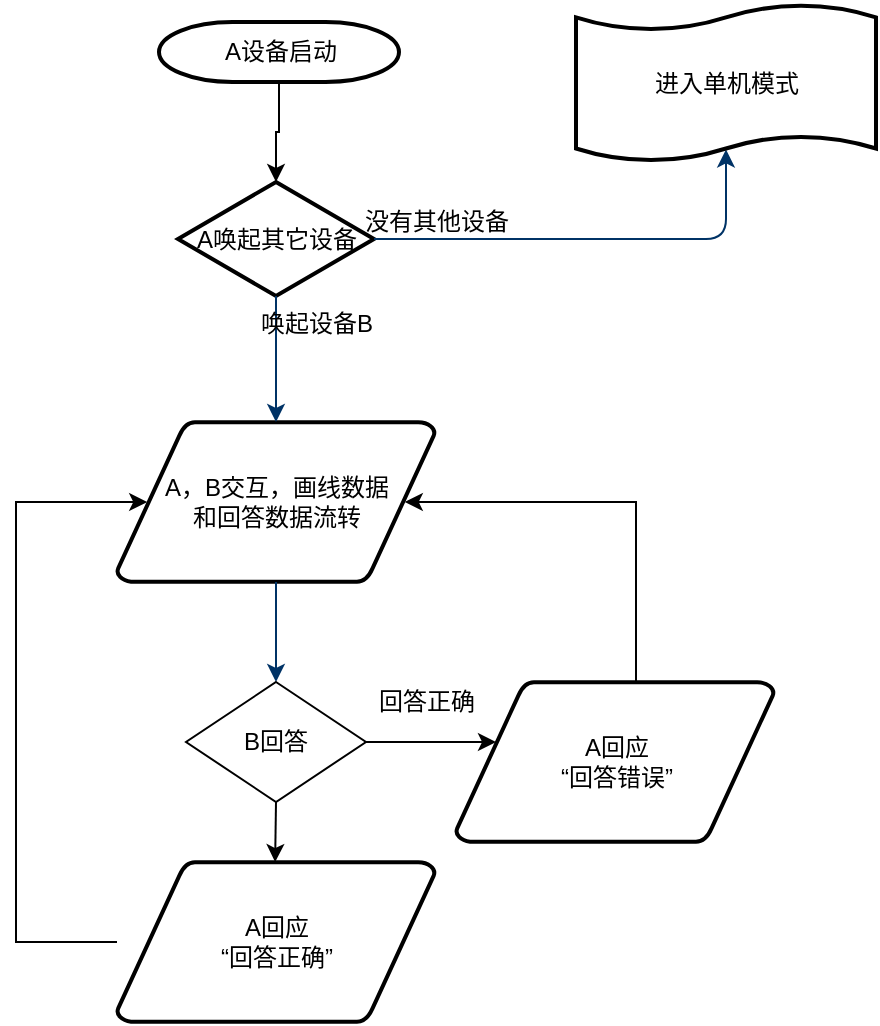 <mxfile version="20.0.1" type="github">
  <diagram id="6a731a19-8d31-9384-78a2-239565b7b9f0" name="Page-1">
    <mxGraphModel dx="1354" dy="726" grid="1" gridSize="10" guides="1" tooltips="1" connect="1" arrows="1" fold="1" page="1" pageScale="1" pageWidth="1169" pageHeight="827" background="none" math="0" shadow="0">
      <root>
        <mxCell id="0" />
        <mxCell id="1" parent="0" />
        <mxCell id="nkz6xilyZinbzSFR6GKT-59" style="edgeStyle=orthogonalEdgeStyle;rounded=0;orthogonalLoop=1;jettySize=auto;html=1;exitX=0.5;exitY=1;exitDx=0;exitDy=0;exitPerimeter=0;entryX=0.5;entryY=0;entryDx=0;entryDy=0;entryPerimeter=0;" edge="1" parent="1" source="2" target="6">
          <mxGeometry relative="1" as="geometry" />
        </mxCell>
        <mxCell id="2" value="A设备启动" style="shape=mxgraph.flowchart.terminator;strokeWidth=2;gradientColor=none;gradientDirection=north;fontStyle=0;html=1;" parent="1" vertex="1">
          <mxGeometry x="261.5" y="310" width="120" height="30" as="geometry" />
        </mxCell>
        <mxCell id="4" value="A，B交互，画线数据&lt;br&gt;和回答数据流转" style="shape=mxgraph.flowchart.data;strokeWidth=2;gradientColor=none;gradientDirection=north;fontStyle=0;html=1;" parent="1" vertex="1">
          <mxGeometry x="240.5" y="510" width="159" height="80" as="geometry" />
        </mxCell>
        <mxCell id="6" value="A唤起其它设备" style="shape=mxgraph.flowchart.decision;strokeWidth=2;gradientColor=none;gradientDirection=north;fontStyle=0;html=1;" parent="1" vertex="1">
          <mxGeometry x="271" y="390" width="98" height="57" as="geometry" />
        </mxCell>
        <mxCell id="10" value="" style="edgeStyle=elbowEdgeStyle;elbow=horizontal;entryX=0.5;entryY=0.91;entryPerimeter=0;exitX=1;exitY=0.5;exitPerimeter=0;fontStyle=1;strokeColor=#003366;strokeWidth=1;html=1;" parent="1" source="6" target="51" edge="1">
          <mxGeometry x="381" y="28.5" width="100" height="100" as="geometry">
            <mxPoint x="750" y="447" as="sourcePoint" />
            <mxPoint x="765.395" y="318.5" as="targetPoint" />
            <Array as="points">
              <mxPoint x="545" y="400" />
            </Array>
          </mxGeometry>
        </mxCell>
        <mxCell id="12" value="" style="edgeStyle=elbowEdgeStyle;elbow=horizontal;fontColor=#001933;fontStyle=1;strokeColor=#003366;strokeWidth=1;html=1;" parent="1" source="6" target="4" edge="1">
          <mxGeometry width="100" height="100" as="geometry">
            <mxPoint y="100" as="sourcePoint" />
            <mxPoint x="100" as="targetPoint" />
          </mxGeometry>
        </mxCell>
        <mxCell id="14" value="唤起设备B" style="text;fontStyle=0;html=1;strokeColor=none;gradientColor=none;fillColor=none;strokeWidth=2;align=center;" parent="1" vertex="1">
          <mxGeometry x="320" y="447" width="40" height="26" as="geometry" />
        </mxCell>
        <mxCell id="17" value="" style="edgeStyle=elbowEdgeStyle;elbow=horizontal;fontStyle=1;strokeColor=#003366;strokeWidth=1;html=1;" parent="1" source="4" edge="1">
          <mxGeometry width="100" height="100" as="geometry">
            <mxPoint y="100" as="sourcePoint" />
            <mxPoint x="320" y="640" as="targetPoint" />
          </mxGeometry>
        </mxCell>
        <mxCell id="51" value="进入单机模式" style="shape=mxgraph.flowchart.paper_tape;strokeWidth=2;gradientColor=none;gradientDirection=north;fontStyle=0;html=1;" parent="1" vertex="1">
          <mxGeometry x="470" y="300" width="150" height="81" as="geometry" />
        </mxCell>
        <mxCell id="nkz6xilyZinbzSFR6GKT-65" value="没有其他设备" style="text;html=1;align=center;verticalAlign=middle;resizable=0;points=[];autosize=1;strokeColor=none;fillColor=none;" vertex="1" parent="1">
          <mxGeometry x="355" y="400" width="90" height="20" as="geometry" />
        </mxCell>
        <mxCell id="nkz6xilyZinbzSFR6GKT-68" style="edgeStyle=orthogonalEdgeStyle;rounded=0;orthogonalLoop=1;jettySize=auto;html=1;" edge="1" parent="1" source="nkz6xilyZinbzSFR6GKT-66">
          <mxGeometry relative="1" as="geometry">
            <mxPoint x="430" y="670" as="targetPoint" />
          </mxGeometry>
        </mxCell>
        <mxCell id="nkz6xilyZinbzSFR6GKT-69" style="edgeStyle=orthogonalEdgeStyle;rounded=0;orthogonalLoop=1;jettySize=auto;html=1;exitX=0.5;exitY=1;exitDx=0;exitDy=0;" edge="1" parent="1" source="nkz6xilyZinbzSFR6GKT-66">
          <mxGeometry relative="1" as="geometry">
            <mxPoint x="319.571" y="730" as="targetPoint" />
          </mxGeometry>
        </mxCell>
        <mxCell id="nkz6xilyZinbzSFR6GKT-66" value="B回答" style="rhombus;whiteSpace=wrap;html=1;" vertex="1" parent="1">
          <mxGeometry x="275" y="640" width="90" height="60" as="geometry" />
        </mxCell>
        <mxCell id="nkz6xilyZinbzSFR6GKT-67" value="回答正确" style="text;html=1;align=center;verticalAlign=middle;resizable=0;points=[];autosize=1;strokeColor=none;fillColor=none;" vertex="1" parent="1">
          <mxGeometry x="365" y="640" width="60" height="20" as="geometry" />
        </mxCell>
        <mxCell id="nkz6xilyZinbzSFR6GKT-74" style="edgeStyle=orthogonalEdgeStyle;rounded=0;orthogonalLoop=1;jettySize=auto;html=1;entryX=0.095;entryY=0.5;entryDx=0;entryDy=0;entryPerimeter=0;" edge="1" parent="1" source="nkz6xilyZinbzSFR6GKT-72" target="4">
          <mxGeometry relative="1" as="geometry">
            <Array as="points">
              <mxPoint x="190" y="770" />
              <mxPoint x="190" y="550" />
            </Array>
          </mxGeometry>
        </mxCell>
        <mxCell id="nkz6xilyZinbzSFR6GKT-72" value="A回应&lt;br&gt;“回答正确”" style="shape=mxgraph.flowchart.data;strokeWidth=2;gradientColor=none;gradientDirection=north;fontStyle=0;html=1;" vertex="1" parent="1">
          <mxGeometry x="240.5" y="730" width="159" height="80" as="geometry" />
        </mxCell>
        <mxCell id="nkz6xilyZinbzSFR6GKT-75" style="edgeStyle=orthogonalEdgeStyle;rounded=0;orthogonalLoop=1;jettySize=auto;html=1;entryX=0.905;entryY=0.5;entryDx=0;entryDy=0;entryPerimeter=0;" edge="1" parent="1" source="nkz6xilyZinbzSFR6GKT-73" target="4">
          <mxGeometry relative="1" as="geometry">
            <Array as="points">
              <mxPoint x="500" y="550" />
            </Array>
          </mxGeometry>
        </mxCell>
        <mxCell id="nkz6xilyZinbzSFR6GKT-73" value="A回应&lt;br&gt;“回答错误”" style="shape=mxgraph.flowchart.data;strokeWidth=2;gradientColor=none;gradientDirection=north;fontStyle=0;html=1;" vertex="1" parent="1">
          <mxGeometry x="410" y="640" width="159" height="80" as="geometry" />
        </mxCell>
      </root>
    </mxGraphModel>
  </diagram>
</mxfile>
